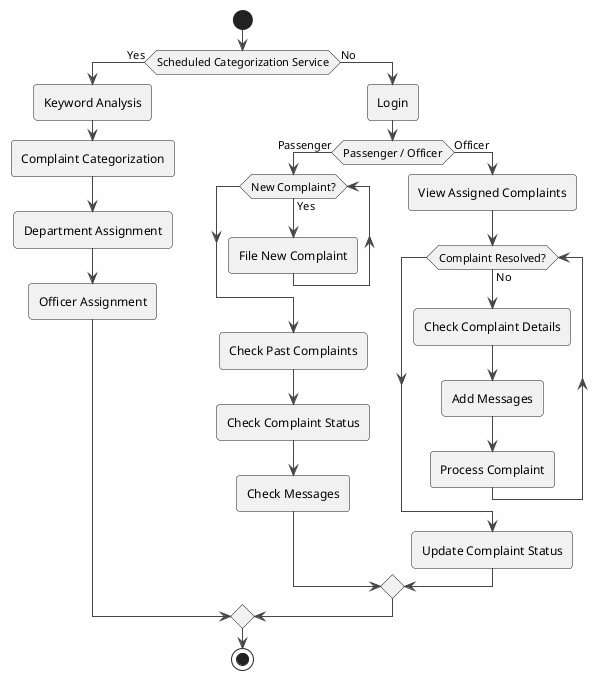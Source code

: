 @startuml
!theme vibrant
start
if (Scheduled Categorization Service) then (Yes)
    :Keyword Analysis;
    :Complaint Categorization;
    :Department Assignment;
    :Officer Assignment;
else (No)
  :Login;
if (Passenger / Officer) then (Passenger)
  while (New Complaint?) is (Yes)
    :File New Complaint;
  endwhile
  :Check Past Complaints;
  :Check Complaint Status;
  :Check Messages;
else (Officer)
  :View Assigned Complaints;
  while (Complaint Resolved?) is (No)
    :Check Complaint Details;
    :Add Messages;
    :Process Complaint;
  endwhile
  :Update Complaint Status;
  endif
endif
stop
@enduml
